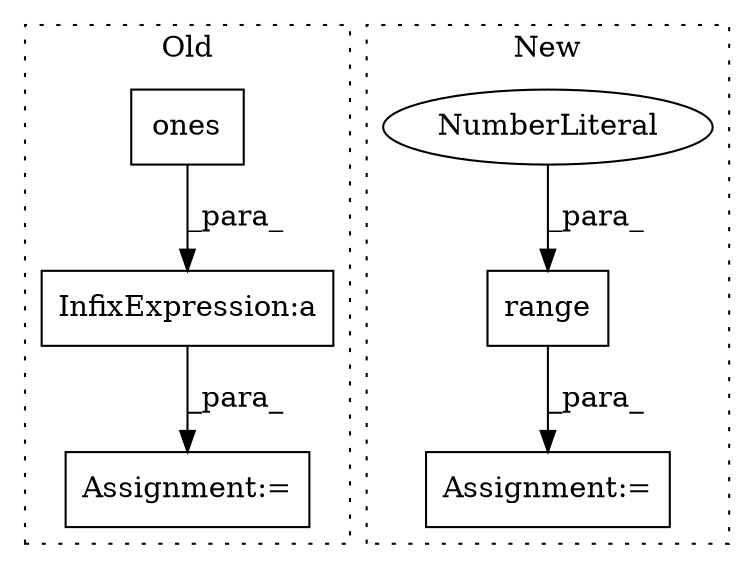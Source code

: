 digraph G {
subgraph cluster0 {
1 [label="ones" a="32" s="2940,2958" l="5,1" shape="box"];
4 [label="Assignment:=" a="7" s="2988" l="1" shape="box"];
5 [label="InfixExpression:a" a="27" s="2914" l="3" shape="box"];
label = "Old";
style="dotted";
}
subgraph cluster1 {
2 [label="range" a="32" s="5162,5169" l="6,1" shape="box"];
3 [label="Assignment:=" a="7" s="5155" l="24" shape="box"];
6 [label="NumberLiteral" a="34" s="5168" l="1" shape="ellipse"];
label = "New";
style="dotted";
}
1 -> 5 [label="_para_"];
2 -> 3 [label="_para_"];
5 -> 4 [label="_para_"];
6 -> 2 [label="_para_"];
}